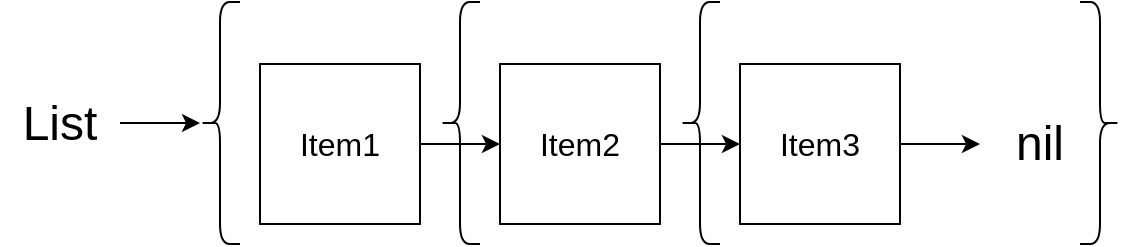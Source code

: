 <mxfile version="16.0.2" type="device"><diagram id="glQ3BgkfGpBZkfQoB9m8" name="Page-1"><mxGraphModel dx="782" dy="539" grid="1" gridSize="10" guides="1" tooltips="1" connect="1" arrows="1" fold="1" page="1" pageScale="1" pageWidth="850" pageHeight="1100" math="0" shadow="0"><root><mxCell id="0"/><mxCell id="1" parent="0"/><mxCell id="h-9LHux6m6IXP3B6R-k_-7" value="" style="edgeStyle=orthogonalEdgeStyle;rounded=0;orthogonalLoop=1;jettySize=auto;html=1;fontSize=24;" parent="1" source="h-9LHux6m6IXP3B6R-k_-1" target="h-9LHux6m6IXP3B6R-k_-2" edge="1"><mxGeometry relative="1" as="geometry"/></mxCell><mxCell id="h-9LHux6m6IXP3B6R-k_-1" value="&lt;font size=&quot;3&quot;&gt;Item1&lt;/font&gt;" style="whiteSpace=wrap;html=1;aspect=fixed;" parent="1" vertex="1"><mxGeometry x="160" y="120" width="80" height="80" as="geometry"/></mxCell><mxCell id="h-9LHux6m6IXP3B6R-k_-8" value="" style="edgeStyle=orthogonalEdgeStyle;rounded=0;orthogonalLoop=1;jettySize=auto;html=1;fontSize=24;" parent="1" source="h-9LHux6m6IXP3B6R-k_-2" target="h-9LHux6m6IXP3B6R-k_-3" edge="1"><mxGeometry relative="1" as="geometry"/></mxCell><mxCell id="h-9LHux6m6IXP3B6R-k_-2" value="&lt;font size=&quot;3&quot;&gt;Item2&lt;/font&gt;" style="whiteSpace=wrap;html=1;aspect=fixed;" parent="1" vertex="1"><mxGeometry x="280" y="120" width="80" height="80" as="geometry"/></mxCell><mxCell id="h-9LHux6m6IXP3B6R-k_-9" value="" style="edgeStyle=orthogonalEdgeStyle;rounded=0;orthogonalLoop=1;jettySize=auto;html=1;fontSize=24;" parent="1" source="h-9LHux6m6IXP3B6R-k_-3" target="h-9LHux6m6IXP3B6R-k_-5" edge="1"><mxGeometry relative="1" as="geometry"/></mxCell><mxCell id="h-9LHux6m6IXP3B6R-k_-3" value="&lt;font size=&quot;3&quot;&gt;Item3&lt;/font&gt;" style="whiteSpace=wrap;html=1;aspect=fixed;" parent="1" vertex="1"><mxGeometry x="400" y="120" width="80" height="80" as="geometry"/></mxCell><mxCell id="9F64nsNpiBEag87lhFrN-2" value="" style="edgeStyle=orthogonalEdgeStyle;rounded=0;orthogonalLoop=1;jettySize=auto;html=1;fontSize=14;" edge="1" parent="1" source="h-9LHux6m6IXP3B6R-k_-4" target="h-9LHux6m6IXP3B6R-k_-10"><mxGeometry relative="1" as="geometry"/></mxCell><mxCell id="h-9LHux6m6IXP3B6R-k_-4" value="List" style="text;html=1;strokeColor=none;fillColor=none;align=center;verticalAlign=middle;whiteSpace=wrap;rounded=0;fontSize=24;" parent="1" vertex="1"><mxGeometry x="30" y="134.5" width="60" height="30" as="geometry"/></mxCell><mxCell id="h-9LHux6m6IXP3B6R-k_-5" value="nil" style="text;html=1;strokeColor=none;fillColor=none;align=center;verticalAlign=middle;whiteSpace=wrap;rounded=0;fontSize=24;" parent="1" vertex="1"><mxGeometry x="520" y="145" width="60" height="30" as="geometry"/></mxCell><mxCell id="h-9LHux6m6IXP3B6R-k_-10" value="" style="shape=curlyBracket;whiteSpace=wrap;html=1;rounded=1;fontSize=24;" parent="1" vertex="1"><mxGeometry x="130" y="89" width="20" height="121" as="geometry"/></mxCell><mxCell id="h-9LHux6m6IXP3B6R-k_-12" value="" style="shape=curlyBracket;whiteSpace=wrap;html=1;rounded=1;fontSize=24;" parent="1" vertex="1"><mxGeometry x="250" y="89" width="20" height="121" as="geometry"/></mxCell><mxCell id="h-9LHux6m6IXP3B6R-k_-13" value="" style="shape=curlyBracket;whiteSpace=wrap;html=1;rounded=1;fontSize=24;" parent="1" vertex="1"><mxGeometry x="370" y="89" width="20" height="121" as="geometry"/></mxCell><mxCell id="h-9LHux6m6IXP3B6R-k_-15" value="" style="shape=curlyBracket;whiteSpace=wrap;html=1;rounded=1;fontSize=24;rotation=-180;" parent="1" vertex="1"><mxGeometry x="570" y="89" width="20" height="121" as="geometry"/></mxCell></root></mxGraphModel></diagram></mxfile>